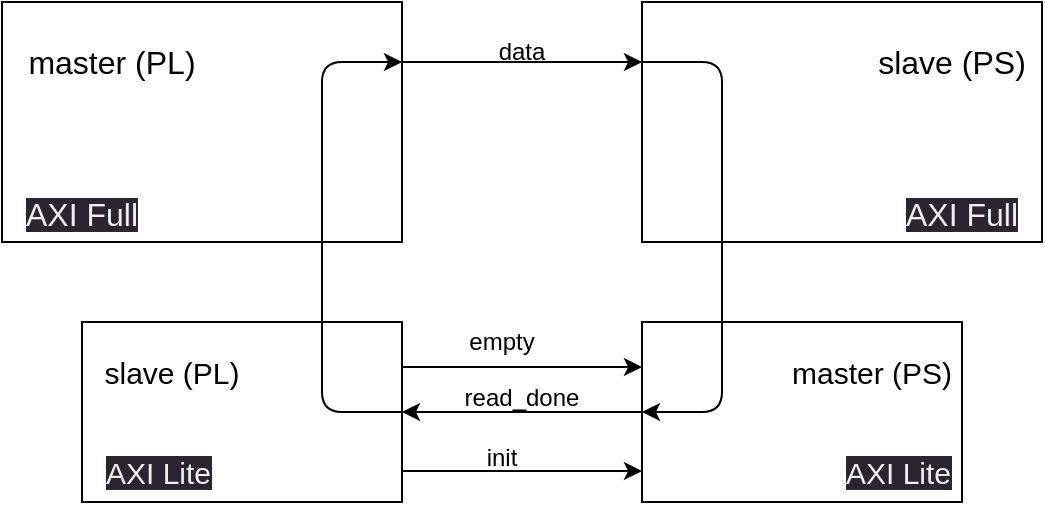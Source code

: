 <mxfile>
    <diagram id="Wrk2wQVx6MGn8k9tqS0q" name="Page-1">
        <mxGraphModel dx="1014" dy="657" grid="1" gridSize="10" guides="1" tooltips="1" connect="1" arrows="1" fold="1" page="1" pageScale="1" pageWidth="850" pageHeight="1100" math="0" shadow="0">
            <root>
                <mxCell id="0"/>
                <mxCell id="1" parent="0"/>
                <mxCell id="30" value="" style="group" parent="1" vertex="1" connectable="0">
                    <mxGeometry x="160" y="270" width="440" height="100" as="geometry"/>
                </mxCell>
                <mxCell id="40" style="edgeStyle=none;html=1;exitX=1;exitY=0.25;exitDx=0;exitDy=0;entryX=0;entryY=0.25;entryDx=0;entryDy=0;" edge="1" parent="30" source="5" target="3">
                    <mxGeometry relative="1" as="geometry"/>
                </mxCell>
                <mxCell id="5" value="" style="whiteSpace=wrap;html=1;" parent="30" vertex="1">
                    <mxGeometry y="10" width="160" height="90" as="geometry"/>
                </mxCell>
                <mxCell id="37" style="edgeStyle=none;html=1;entryX=1;entryY=0.5;entryDx=0;entryDy=0;" edge="1" parent="30" source="3" target="5">
                    <mxGeometry relative="1" as="geometry"/>
                </mxCell>
                <mxCell id="3" value="" style="whiteSpace=wrap;html=1;" parent="30" vertex="1">
                    <mxGeometry x="280" y="10" width="160" height="90" as="geometry"/>
                </mxCell>
                <mxCell id="8" value="&lt;font style=&quot;font-size: 15px;&quot;&gt;master (PS)&lt;br&gt;&lt;/font&gt;" style="text;strokeColor=none;align=center;fillColor=none;html=1;verticalAlign=middle;whiteSpace=wrap;rounded=0;" parent="30" vertex="1">
                    <mxGeometry x="350" y="10" width="90" height="50" as="geometry"/>
                </mxCell>
                <mxCell id="9" value="&lt;font style=&quot;font-size: 15px;&quot;&gt;slave (PL)&lt;br&gt;&lt;/font&gt;" style="text;strokeColor=none;align=center;fillColor=none;html=1;verticalAlign=middle;whiteSpace=wrap;rounded=0;" parent="30" vertex="1">
                    <mxGeometry y="10" width="90" height="50" as="geometry"/>
                </mxCell>
                <mxCell id="18" value="init" style="text;strokeColor=none;align=center;fillColor=none;html=1;verticalAlign=middle;whiteSpace=wrap;rounded=0;" parent="30" vertex="1">
                    <mxGeometry x="180" y="60" width="60" height="35" as="geometry"/>
                </mxCell>
                <mxCell id="19" value="empty" style="text;strokeColor=none;align=center;fillColor=none;html=1;verticalAlign=middle;whiteSpace=wrap;rounded=0;" parent="30" vertex="1">
                    <mxGeometry x="180" y="5" width="60" height="30" as="geometry"/>
                </mxCell>
                <mxCell id="20" value="read_done" style="text;strokeColor=none;align=center;fillColor=none;html=1;verticalAlign=middle;whiteSpace=wrap;rounded=0;" parent="30" vertex="1">
                    <mxGeometry x="190" y="30" width="60" height="35" as="geometry"/>
                </mxCell>
                <mxCell id="27" style="edgeStyle=none;html=1;exitX=0;exitY=0.25;exitDx=0;exitDy=0;startArrow=classic;startFill=1;endArrow=none;endFill=0;" parent="30" edge="1">
                    <mxGeometry relative="1" as="geometry">
                        <mxPoint x="280" y="84.5" as="sourcePoint"/>
                        <mxPoint x="160" y="84.5" as="targetPoint"/>
                    </mxGeometry>
                </mxCell>
                <mxCell id="34" value="&lt;span style=&quot;color: rgb(240, 240, 240); font-family: Helvetica; font-size: 15px; font-style: normal; font-variant-ligatures: normal; font-variant-caps: normal; font-weight: 400; letter-spacing: normal; orphans: 2; text-align: center; text-indent: 0px; text-transform: none; widows: 2; word-spacing: 0px; -webkit-text-stroke-width: 0px; background-color: rgb(42, 37, 47); text-decoration-thickness: initial; text-decoration-style: initial; text-decoration-color: initial; float: none; display: inline !important;&quot;&gt;AXI Lite&lt;/span&gt;" style="text;whiteSpace=wrap;html=1;fontSize=15;" parent="30" vertex="1">
                    <mxGeometry x="10" y="70" width="70" height="30" as="geometry"/>
                </mxCell>
                <mxCell id="35" value="&lt;span style=&quot;color: rgb(240, 240, 240); font-family: Helvetica; font-size: 15px; font-style: normal; font-variant-ligatures: normal; font-variant-caps: normal; font-weight: 400; letter-spacing: normal; orphans: 2; text-align: center; text-indent: 0px; text-transform: none; widows: 2; word-spacing: 0px; -webkit-text-stroke-width: 0px; background-color: rgb(42, 37, 47); text-decoration-thickness: initial; text-decoration-style: initial; text-decoration-color: initial; float: none; display: inline !important;&quot;&gt;AXI Lite&lt;/span&gt;" style="text;whiteSpace=wrap;html=1;fontSize=15;" parent="30" vertex="1">
                    <mxGeometry x="380" y="70" width="60" height="30" as="geometry"/>
                </mxCell>
                <mxCell id="11" style="edgeStyle=none;html=1;exitX=1;exitY=0.25;exitDx=0;exitDy=0;entryX=0;entryY=0.25;entryDx=0;entryDy=0;" parent="1" source="2" target="4" edge="1">
                    <mxGeometry relative="1" as="geometry"/>
                </mxCell>
                <mxCell id="2" value="" style="whiteSpace=wrap;html=1;" parent="1" vertex="1">
                    <mxGeometry x="120" y="120" width="200" height="120" as="geometry"/>
                </mxCell>
                <mxCell id="4" value="" style="whiteSpace=wrap;html=1;" parent="1" vertex="1">
                    <mxGeometry x="440" y="120" width="200" height="120" as="geometry"/>
                </mxCell>
                <mxCell id="6" value="&lt;font style=&quot;font-size: 16px;&quot;&gt;master (PL)&lt;br&gt;&lt;/font&gt;" style="text;strokeColor=none;align=center;fillColor=none;html=1;verticalAlign=middle;whiteSpace=wrap;rounded=0;" parent="1" vertex="1">
                    <mxGeometry x="120" y="120" width="110" height="60" as="geometry"/>
                </mxCell>
                <mxCell id="36" style="edgeStyle=none;html=1;exitX=0;exitY=0.25;exitDx=0;exitDy=0;entryX=0;entryY=0.5;entryDx=0;entryDy=0;" edge="1" parent="1" source="4" target="3">
                    <mxGeometry relative="1" as="geometry">
                        <Array as="points">
                            <mxPoint x="480" y="150"/>
                            <mxPoint x="480" y="325"/>
                        </Array>
                    </mxGeometry>
                </mxCell>
                <mxCell id="7" value="&lt;font style=&quot;font-size: 16px;&quot;&gt;slave (PS)&lt;br&gt;&lt;/font&gt;" style="text;strokeColor=none;align=center;fillColor=none;html=1;verticalAlign=middle;whiteSpace=wrap;rounded=0;" parent="1" vertex="1">
                    <mxGeometry x="550" y="120" width="90" height="60" as="geometry"/>
                </mxCell>
                <mxCell id="17" value="data" style="text;strokeColor=none;align=center;fillColor=none;html=1;verticalAlign=middle;whiteSpace=wrap;rounded=0;" parent="1" vertex="1">
                    <mxGeometry x="350" y="130" width="60" height="30" as="geometry"/>
                </mxCell>
                <mxCell id="32" value="&lt;span style=&quot;color: rgb(240, 240, 240); font-family: Helvetica; font-size: 16px; font-style: normal; font-variant-ligatures: normal; font-variant-caps: normal; font-weight: 400; letter-spacing: normal; orphans: 2; text-align: center; text-indent: 0px; text-transform: none; widows: 2; word-spacing: 0px; -webkit-text-stroke-width: 0px; background-color: rgb(42, 37, 47); text-decoration-thickness: initial; text-decoration-style: initial; text-decoration-color: initial; float: none; display: inline !important;&quot;&gt;AXI Full&lt;/span&gt;" style="text;whiteSpace=wrap;html=1;fontSize=15;" parent="1" vertex="1">
                    <mxGeometry x="130" y="210" width="70" height="30" as="geometry"/>
                </mxCell>
                <mxCell id="33" value="&lt;span style=&quot;color: rgb(240, 240, 240); font-family: Helvetica; font-size: 16px; font-style: normal; font-variant-ligatures: normal; font-variant-caps: normal; font-weight: 400; letter-spacing: normal; orphans: 2; text-align: center; text-indent: 0px; text-transform: none; widows: 2; word-spacing: 0px; -webkit-text-stroke-width: 0px; background-color: rgb(42, 37, 47); text-decoration-thickness: initial; text-decoration-style: initial; text-decoration-color: initial; float: none; display: inline !important;&quot;&gt;AXI Full&lt;/span&gt;" style="text;whiteSpace=wrap;html=1;fontSize=15;" parent="1" vertex="1">
                    <mxGeometry x="570" y="210" width="70" height="30" as="geometry"/>
                </mxCell>
                <mxCell id="38" style="edgeStyle=none;html=1;entryX=1;entryY=0.25;entryDx=0;entryDy=0;exitX=1;exitY=0.5;exitDx=0;exitDy=0;" edge="1" parent="1" source="5" target="2">
                    <mxGeometry relative="1" as="geometry">
                        <Array as="points">
                            <mxPoint x="280" y="325"/>
                            <mxPoint x="280" y="150"/>
                        </Array>
                    </mxGeometry>
                </mxCell>
            </root>
        </mxGraphModel>
    </diagram>
</mxfile>